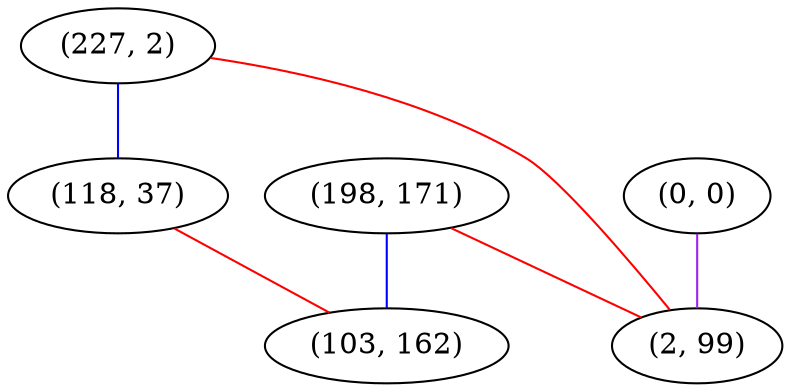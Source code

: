 graph "" {
"(227, 2)";
"(0, 0)";
"(198, 171)";
"(118, 37)";
"(2, 99)";
"(103, 162)";
"(227, 2)" -- "(2, 99)"  [color=red, key=0, weight=1];
"(227, 2)" -- "(118, 37)"  [color=blue, key=0, weight=3];
"(0, 0)" -- "(2, 99)"  [color=purple, key=0, weight=4];
"(198, 171)" -- "(2, 99)"  [color=red, key=0, weight=1];
"(198, 171)" -- "(103, 162)"  [color=blue, key=0, weight=3];
"(118, 37)" -- "(103, 162)"  [color=red, key=0, weight=1];
}
